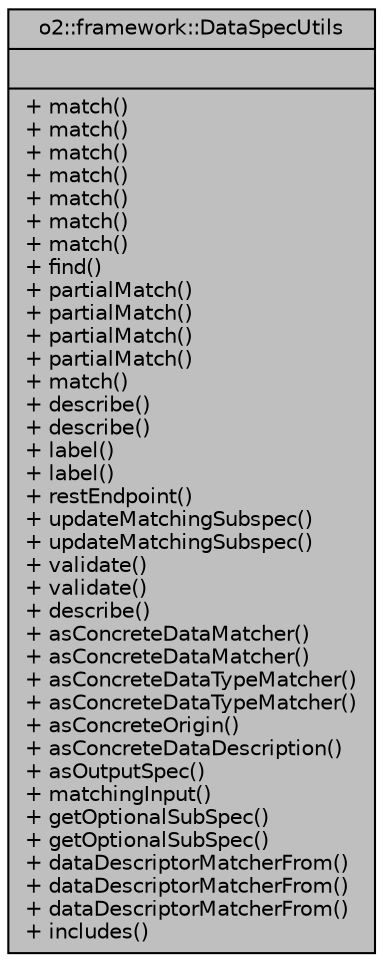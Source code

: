 digraph "o2::framework::DataSpecUtils"
{
 // INTERACTIVE_SVG=YES
  bgcolor="transparent";
  edge [fontname="Helvetica",fontsize="10",labelfontname="Helvetica",labelfontsize="10"];
  node [fontname="Helvetica",fontsize="10",shape=record];
  Node1 [label="{o2::framework::DataSpecUtils\n||+ match()\l+ match()\l+ match()\l+ match()\l+ match()\l+ match()\l+ match()\l+ find()\l+ partialMatch()\l+ partialMatch()\l+ partialMatch()\l+ partialMatch()\l+ match()\l+ describe()\l+ describe()\l+ label()\l+ label()\l+ restEndpoint()\l+ updateMatchingSubspec()\l+ updateMatchingSubspec()\l+ validate()\l+ validate()\l+ describe()\l+ asConcreteDataMatcher()\l+ asConcreteDataMatcher()\l+ asConcreteDataTypeMatcher()\l+ asConcreteDataTypeMatcher()\l+ asConcreteOrigin()\l+ asConcreteDataDescription()\l+ asOutputSpec()\l+ matchingInput()\l+ getOptionalSubSpec()\l+ getOptionalSubSpec()\l+ dataDescriptorMatcherFrom()\l+ dataDescriptorMatcherFrom()\l+ dataDescriptorMatcherFrom()\l+ includes()\l}",height=0.2,width=0.4,color="black", fillcolor="grey75", style="filled", fontcolor="black"];
}
